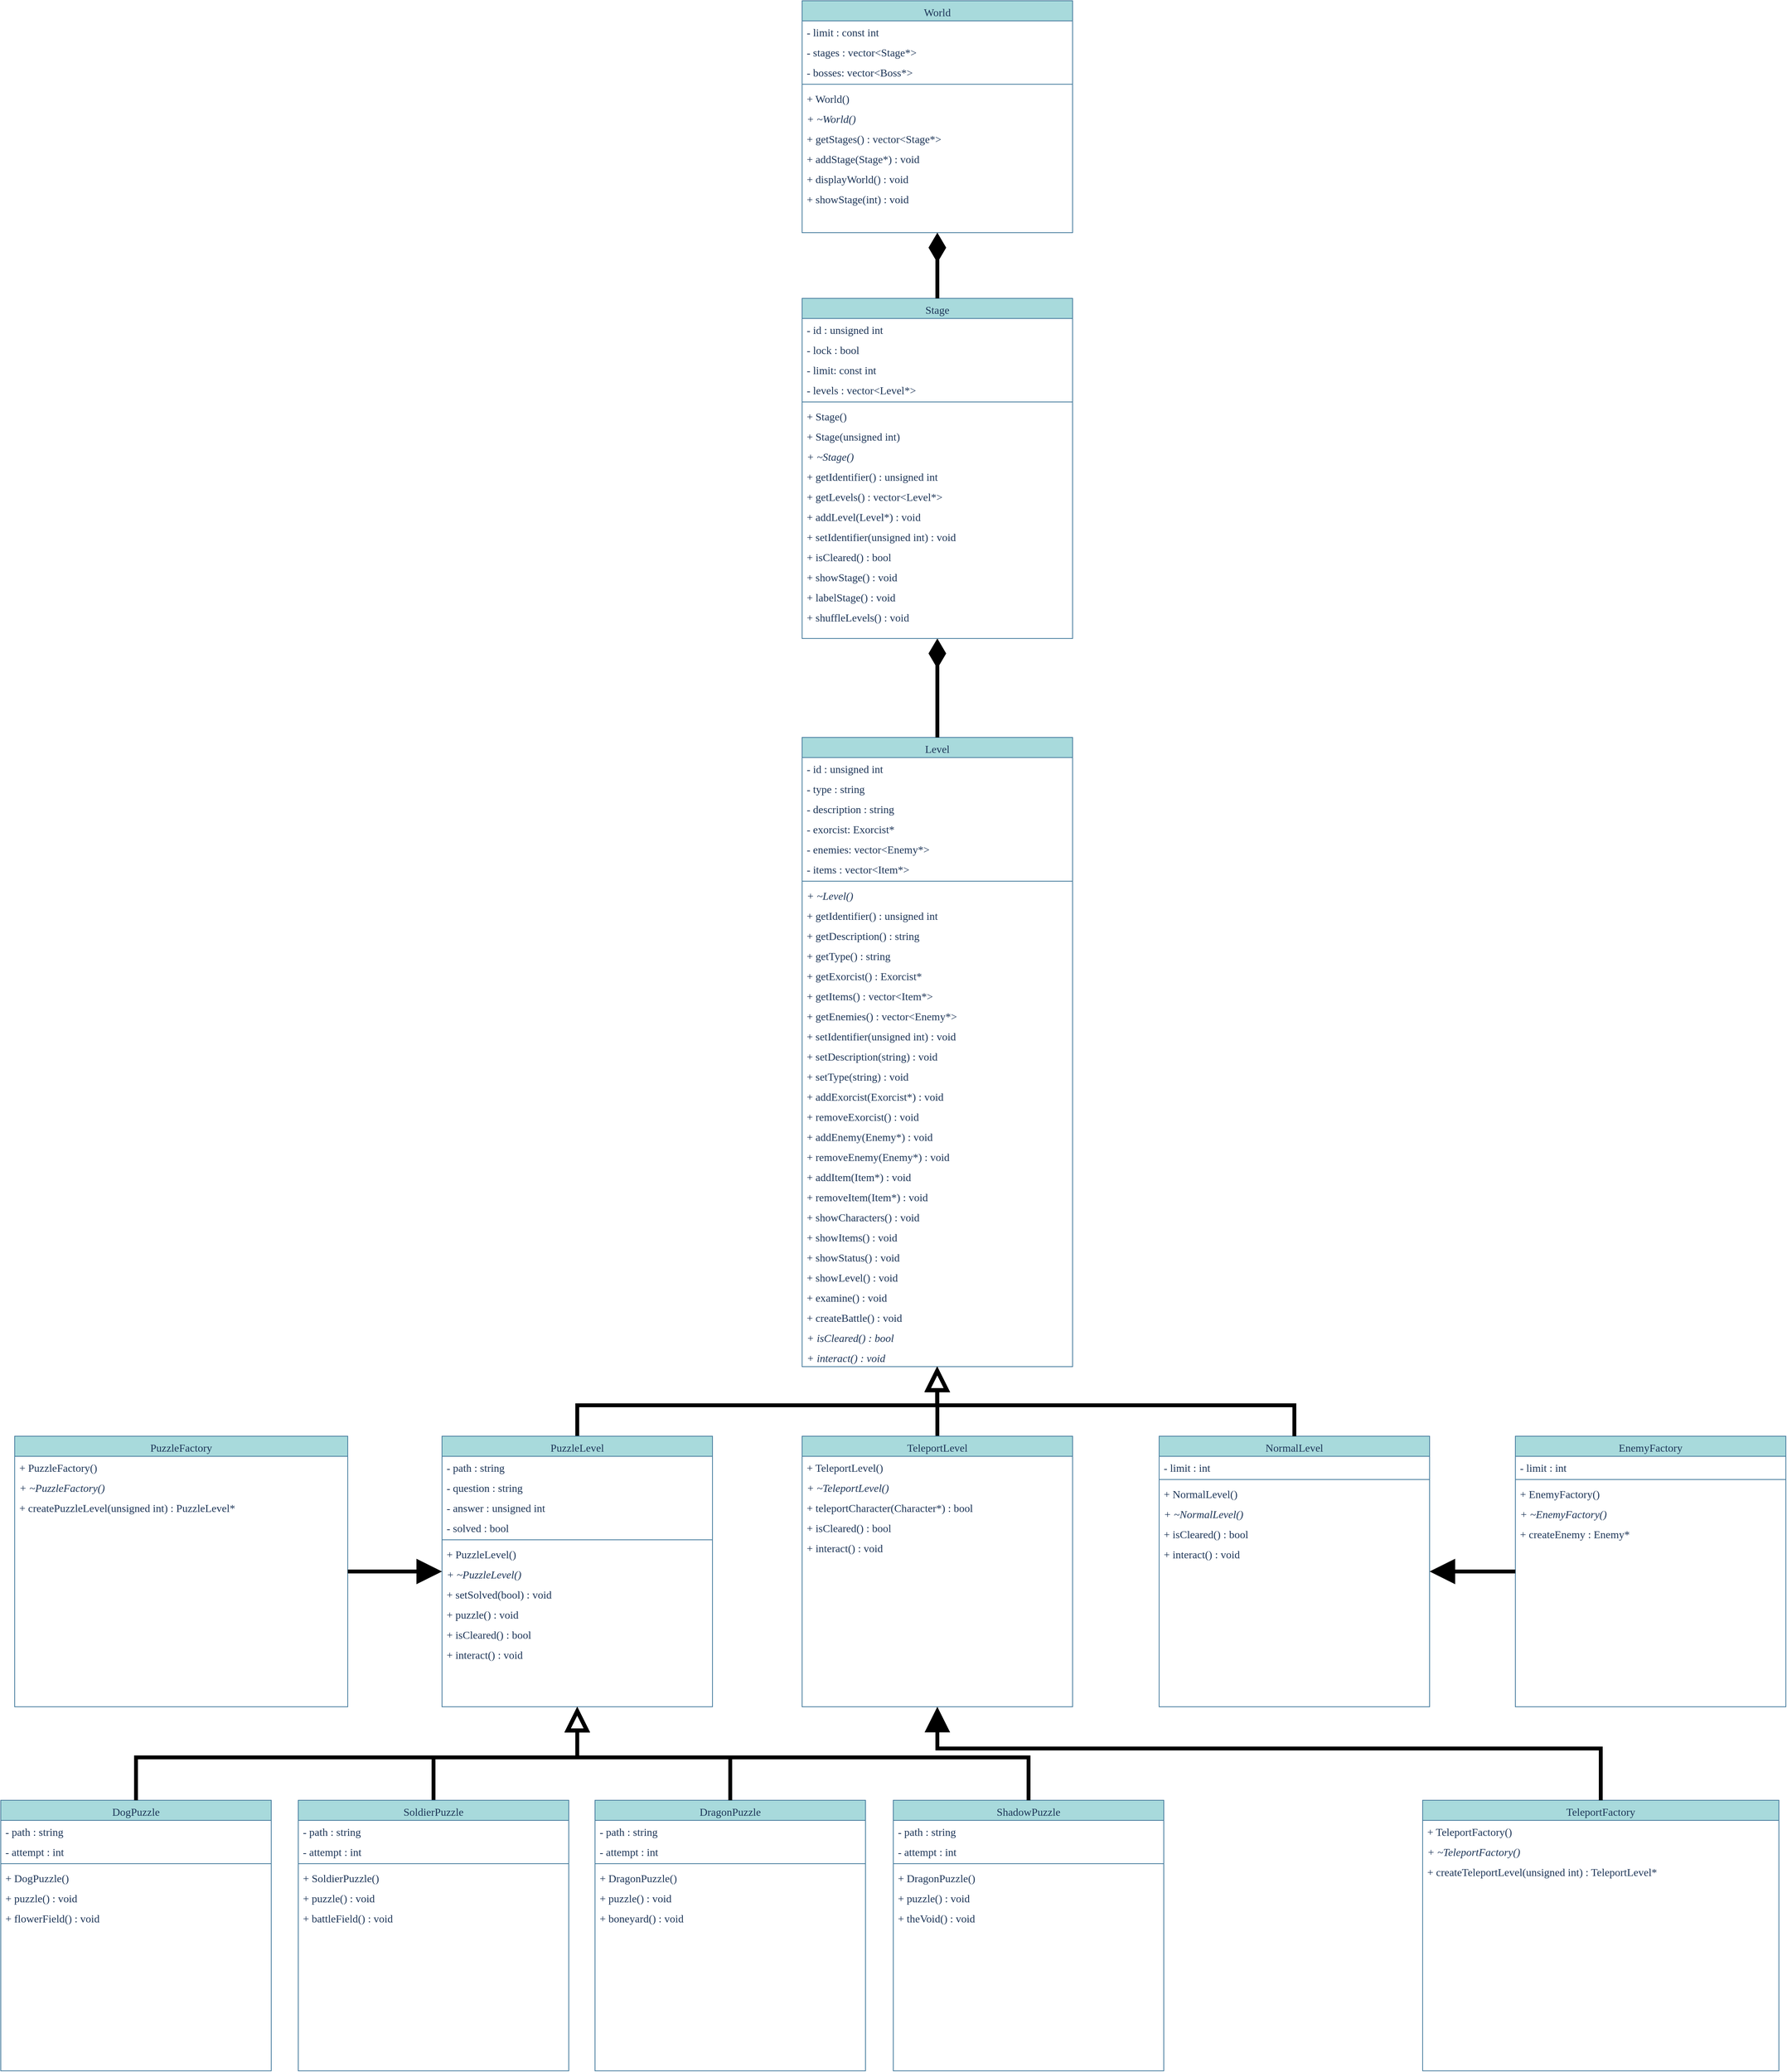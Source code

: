 <mxfile version="15.8.7" type="device"><diagram id="C5RBs43oDa-KdzZeNtuy" name="Page-1"><mxGraphModel dx="518" dy="721" grid="0" gridSize="10" guides="1" tooltips="1" connect="1" arrows="1" fold="1" page="0" pageScale="1" pageWidth="827" pageHeight="1169" background="none" math="0" shadow="0"><root><mxCell id="WIyWlLk6GJQsqaUBKTNV-0"/><mxCell id="WIyWlLk6GJQsqaUBKTNV-1" parent="WIyWlLk6GJQsqaUBKTNV-0"/><mxCell id="M-UQUOvRdBFKykb8uQqK-22" value="Level" style="swimlane;fontStyle=0;align=center;verticalAlign=top;childLayout=stackLayout;horizontal=1;startSize=26;horizontalStack=0;resizeParent=1;resizeLast=0;collapsible=1;marginBottom=0;rounded=0;shadow=0;strokeWidth=1;fontSize=14;fontFamily=Fira Code;fillColor=#A8DADC;strokeColor=#457B9D;fontColor=#1D3557;" parent="WIyWlLk6GJQsqaUBKTNV-1" vertex="1"><mxGeometry x="1611" y="1138" width="350" height="814" as="geometry"><mxRectangle x="230" y="140" width="160" height="26" as="alternateBounds"/></mxGeometry></mxCell><mxCell id="M-UQUOvRdBFKykb8uQqK-23" value="- id : unsigned int" style="text;align=left;verticalAlign=top;spacingLeft=4;spacingRight=4;overflow=hidden;rotatable=0;points=[[0,0.5],[1,0.5]];portConstraint=eastwest;fontSize=14;fontFamily=Fira Code;fontColor=#1D3557;" parent="M-UQUOvRdBFKykb8uQqK-22" vertex="1"><mxGeometry y="26" width="350" height="26" as="geometry"/></mxCell><mxCell id="bcxx_w2p0raV6Tp_Nhxr-4" value="- type : string" style="text;align=left;verticalAlign=top;spacingLeft=4;spacingRight=4;overflow=hidden;rotatable=0;points=[[0,0.5],[1,0.5]];portConstraint=eastwest;fontSize=14;fontFamily=Fira Code;fontColor=#1D3557;" parent="M-UQUOvRdBFKykb8uQqK-22" vertex="1"><mxGeometry y="52" width="350" height="26" as="geometry"/></mxCell><mxCell id="bcxx_w2p0raV6Tp_Nhxr-5" value="- description : string" style="text;align=left;verticalAlign=top;spacingLeft=4;spacingRight=4;overflow=hidden;rotatable=0;points=[[0,0.5],[1,0.5]];portConstraint=eastwest;fontSize=14;fontFamily=Fira Code;fontColor=#1D3557;" parent="M-UQUOvRdBFKykb8uQqK-22" vertex="1"><mxGeometry y="78" width="350" height="26" as="geometry"/></mxCell><mxCell id="aAwjtCNUmWsLpbDZ8tFs-0" value="- exorcist: Exorcist*" style="text;align=left;verticalAlign=top;spacingLeft=4;spacingRight=4;overflow=hidden;rotatable=0;points=[[0,0.5],[1,0.5]];portConstraint=eastwest;fontSize=14;fontFamily=Fira Code;fontColor=#1D3557;" parent="M-UQUOvRdBFKykb8uQqK-22" vertex="1"><mxGeometry y="104" width="350" height="26" as="geometry"/></mxCell><mxCell id="_gP0DuUF6zXKQSVPWYvo-2" value="- enemies: vector&lt;Enemy*&gt;&#10; " style="text;align=left;verticalAlign=top;spacingLeft=4;spacingRight=4;overflow=hidden;rotatable=0;points=[[0,0.5],[1,0.5]];portConstraint=eastwest;fontSize=14;fontFamily=Fira Code;fontColor=#1D3557;" parent="M-UQUOvRdBFKykb8uQqK-22" vertex="1"><mxGeometry y="130" width="350" height="26" as="geometry"/></mxCell><mxCell id="_gP0DuUF6zXKQSVPWYvo-0" value="- items : vector&lt;Item*&gt;" style="text;align=left;verticalAlign=top;spacingLeft=4;spacingRight=4;overflow=hidden;rotatable=0;points=[[0,0.5],[1,0.5]];portConstraint=eastwest;fontSize=14;fontFamily=Fira Code;fontColor=#1D3557;" parent="M-UQUOvRdBFKykb8uQqK-22" vertex="1"><mxGeometry y="156" width="350" height="26" as="geometry"/></mxCell><mxCell id="M-UQUOvRdBFKykb8uQqK-24" value="" style="line;html=1;strokeWidth=1;align=left;verticalAlign=middle;spacingTop=-1;spacingLeft=3;spacingRight=3;rotatable=0;labelPosition=right;points=[];portConstraint=eastwest;fontSize=14;fontFamily=Fira Code;labelBackgroundColor=#F1FAEE;fillColor=#A8DADC;strokeColor=#457B9D;fontColor=#1D3557;" parent="M-UQUOvRdBFKykb8uQqK-22" vertex="1"><mxGeometry y="182" width="350" height="8" as="geometry"/></mxCell><mxCell id="M-UQUOvRdBFKykb8uQqK-28" value="+ ~Level()" style="text;align=left;verticalAlign=top;spacingLeft=4;spacingRight=4;overflow=hidden;rotatable=0;points=[[0,0.5],[1,0.5]];portConstraint=eastwest;fontSize=14;fontFamily=Fira Code;fontColor=#1D3557;fontStyle=2" parent="M-UQUOvRdBFKykb8uQqK-22" vertex="1"><mxGeometry y="190" width="350" height="26" as="geometry"/></mxCell><mxCell id="_gP0DuUF6zXKQSVPWYvo-5" value="+ getIdentifier() : unsigned int" style="text;align=left;verticalAlign=top;spacingLeft=4;spacingRight=4;overflow=hidden;rotatable=0;points=[[0,0.5],[1,0.5]];portConstraint=eastwest;fontSize=14;fontFamily=Fira Code;fontColor=#1D3557;" parent="M-UQUOvRdBFKykb8uQqK-22" vertex="1"><mxGeometry y="216" width="350" height="26" as="geometry"/></mxCell><mxCell id="LTcLfA1UmbqJdYR42OU0-1" value="+ getDescription() : string" style="text;align=left;verticalAlign=top;spacingLeft=4;spacingRight=4;overflow=hidden;rotatable=0;points=[[0,0.5],[1,0.5]];portConstraint=eastwest;fontSize=14;fontFamily=Fira Code;fontColor=#1D3557;" parent="M-UQUOvRdBFKykb8uQqK-22" vertex="1"><mxGeometry y="242" width="350" height="26" as="geometry"/></mxCell><mxCell id="bcxx_w2p0raV6Tp_Nhxr-6" value="+ getType() : string" style="text;align=left;verticalAlign=top;spacingLeft=4;spacingRight=4;overflow=hidden;rotatable=0;points=[[0,0.5],[1,0.5]];portConstraint=eastwest;fontSize=14;fontFamily=Fira Code;fontColor=#1D3557;" parent="M-UQUOvRdBFKykb8uQqK-22" vertex="1"><mxGeometry y="268" width="350" height="26" as="geometry"/></mxCell><mxCell id="C3H7--wiP9u5eujECzt8-11" value="+ getExorcist() : Exorcist*" style="text;align=left;verticalAlign=top;spacingLeft=4;spacingRight=4;overflow=hidden;rotatable=0;points=[[0,0.5],[1,0.5]];portConstraint=eastwest;fontSize=14;fontFamily=Fira Code;fontColor=#1D3557;" parent="M-UQUOvRdBFKykb8uQqK-22" vertex="1"><mxGeometry y="294" width="350" height="26" as="geometry"/></mxCell><mxCell id="C3H7--wiP9u5eujECzt8-10" value="+ getItems() : vector&lt;Item*&gt;" style="text;align=left;verticalAlign=top;spacingLeft=4;spacingRight=4;overflow=hidden;rotatable=0;points=[[0,0.5],[1,0.5]];portConstraint=eastwest;fontSize=14;fontFamily=Fira Code;fontColor=#1D3557;" parent="M-UQUOvRdBFKykb8uQqK-22" vertex="1"><mxGeometry y="320" width="350" height="26" as="geometry"/></mxCell><mxCell id="bcxx_w2p0raV6Tp_Nhxr-7" value="+ getEnemies() : vector&lt;Enemy*&gt;" style="text;align=left;verticalAlign=top;spacingLeft=4;spacingRight=4;overflow=hidden;rotatable=0;points=[[0,0.5],[1,0.5]];portConstraint=eastwest;fontSize=14;fontFamily=Fira Code;fontColor=#1D3557;" parent="M-UQUOvRdBFKykb8uQqK-22" vertex="1"><mxGeometry y="346" width="350" height="26" as="geometry"/></mxCell><mxCell id="aAwjtCNUmWsLpbDZ8tFs-7" value="+ setIdentifier(unsigned int) : void" style="text;align=left;verticalAlign=top;spacingLeft=4;spacingRight=4;overflow=hidden;rotatable=0;points=[[0,0.5],[1,0.5]];portConstraint=eastwest;fontSize=14;fontFamily=Fira Code;fontColor=#1D3557;" parent="M-UQUOvRdBFKykb8uQqK-22" vertex="1"><mxGeometry y="372" width="350" height="26" as="geometry"/></mxCell><mxCell id="LTcLfA1UmbqJdYR42OU0-2" value="+ setDescription(string) : void" style="text;align=left;verticalAlign=top;spacingLeft=4;spacingRight=4;overflow=hidden;rotatable=0;points=[[0,0.5],[1,0.5]];portConstraint=eastwest;fontSize=14;fontFamily=Fira Code;fontColor=#1D3557;" parent="M-UQUOvRdBFKykb8uQqK-22" vertex="1"><mxGeometry y="398" width="350" height="26" as="geometry"/></mxCell><mxCell id="bcxx_w2p0raV6Tp_Nhxr-8" value="+ setType(string) : void" style="text;align=left;verticalAlign=top;spacingLeft=4;spacingRight=4;overflow=hidden;rotatable=0;points=[[0,0.5],[1,0.5]];portConstraint=eastwest;fontSize=14;fontFamily=Fira Code;fontColor=#1D3557;" parent="M-UQUOvRdBFKykb8uQqK-22" vertex="1"><mxGeometry y="424" width="350" height="26" as="geometry"/></mxCell><mxCell id="bcxx_w2p0raV6Tp_Nhxr-9" value="+ addExorcist(Exorcist*) : void" style="text;align=left;verticalAlign=top;spacingLeft=4;spacingRight=4;overflow=hidden;rotatable=0;points=[[0,0.5],[1,0.5]];portConstraint=eastwest;fontSize=14;fontFamily=Fira Code;fontColor=#1D3557;" parent="M-UQUOvRdBFKykb8uQqK-22" vertex="1"><mxGeometry y="450" width="350" height="26" as="geometry"/></mxCell><mxCell id="aAwjtCNUmWsLpbDZ8tFs-3" value="+ removeExorcist() : void" style="text;align=left;verticalAlign=top;spacingLeft=4;spacingRight=4;overflow=hidden;rotatable=0;points=[[0,0.5],[1,0.5]];portConstraint=eastwest;fontSize=14;fontFamily=Fira Code;fontColor=#1D3557;" parent="M-UQUOvRdBFKykb8uQqK-22" vertex="1"><mxGeometry y="476" width="350" height="26" as="geometry"/></mxCell><mxCell id="bcxx_w2p0raV6Tp_Nhxr-10" value="+ addEnemy(Enemy*) : void" style="text;align=left;verticalAlign=top;spacingLeft=4;spacingRight=4;overflow=hidden;rotatable=0;points=[[0,0.5],[1,0.5]];portConstraint=eastwest;fontSize=14;fontFamily=Fira Code;fontColor=#1D3557;" parent="M-UQUOvRdBFKykb8uQqK-22" vertex="1"><mxGeometry y="502" width="350" height="26" as="geometry"/></mxCell><mxCell id="bcxx_w2p0raV6Tp_Nhxr-11" value="+ removeEnemy(Enemy*) : void" style="text;align=left;verticalAlign=top;spacingLeft=4;spacingRight=4;overflow=hidden;rotatable=0;points=[[0,0.5],[1,0.5]];portConstraint=eastwest;fontSize=14;fontFamily=Fira Code;fontColor=#1D3557;" parent="M-UQUOvRdBFKykb8uQqK-22" vertex="1"><mxGeometry y="528" width="350" height="26" as="geometry"/></mxCell><mxCell id="C3H7--wiP9u5eujECzt8-6" value="+ addItem(Item*) : void" style="text;align=left;verticalAlign=top;spacingLeft=4;spacingRight=4;overflow=hidden;rotatable=0;points=[[0,0.5],[1,0.5]];portConstraint=eastwest;fontSize=14;fontFamily=Fira Code;fontColor=#1D3557;" parent="M-UQUOvRdBFKykb8uQqK-22" vertex="1"><mxGeometry y="554" width="350" height="26" as="geometry"/></mxCell><mxCell id="aAwjtCNUmWsLpbDZ8tFs-4" value="+ removeItem(Item*) : void" style="text;align=left;verticalAlign=top;spacingLeft=4;spacingRight=4;overflow=hidden;rotatable=0;points=[[0,0.5],[1,0.5]];portConstraint=eastwest;fontSize=14;fontFamily=Fira Code;fontColor=#1D3557;" parent="M-UQUOvRdBFKykb8uQqK-22" vertex="1"><mxGeometry y="580" width="350" height="26" as="geometry"/></mxCell><mxCell id="LTcLfA1UmbqJdYR42OU0-3" value="+ showCharacters() : void" style="text;align=left;verticalAlign=top;spacingLeft=4;spacingRight=4;overflow=hidden;rotatable=0;points=[[0,0.5],[1,0.5]];portConstraint=eastwest;fontSize=14;fontFamily=Fira Code;fontColor=#1D3557;" parent="M-UQUOvRdBFKykb8uQqK-22" vertex="1"><mxGeometry y="606" width="350" height="26" as="geometry"/></mxCell><mxCell id="Z_RqEnjj5BeVg08FbGOw-0" value="+ showItems() : void" style="text;align=left;verticalAlign=top;spacingLeft=4;spacingRight=4;overflow=hidden;rotatable=0;points=[[0,0.5],[1,0.5]];portConstraint=eastwest;fontSize=14;fontFamily=Fira Code;fontColor=#1D3557;fontStyle=0" parent="M-UQUOvRdBFKykb8uQqK-22" vertex="1"><mxGeometry y="632" width="350" height="26" as="geometry"/></mxCell><mxCell id="bcxx_w2p0raV6Tp_Nhxr-12" value="+ showStatus() : void" style="text;align=left;verticalAlign=top;spacingLeft=4;spacingRight=4;overflow=hidden;rotatable=0;points=[[0,0.5],[1,0.5]];portConstraint=eastwest;fontSize=14;fontFamily=Fira Code;fontColor=#1D3557;fontStyle=0" parent="M-UQUOvRdBFKykb8uQqK-22" vertex="1"><mxGeometry y="658" width="350" height="26" as="geometry"/></mxCell><mxCell id="Z_RqEnjj5BeVg08FbGOw-1" value="+ showLevel() : void" style="text;align=left;verticalAlign=top;spacingLeft=4;spacingRight=4;overflow=hidden;rotatable=0;points=[[0,0.5],[1,0.5]];portConstraint=eastwest;fontSize=14;fontFamily=Fira Code;fontColor=#1D3557;fontStyle=0" parent="M-UQUOvRdBFKykb8uQqK-22" vertex="1"><mxGeometry y="684" width="350" height="26" as="geometry"/></mxCell><mxCell id="LTcLfA1UmbqJdYR42OU0-4" value="+ examine() : void" style="text;align=left;verticalAlign=top;spacingLeft=4;spacingRight=4;overflow=hidden;rotatable=0;points=[[0,0.5],[1,0.5]];portConstraint=eastwest;fontSize=14;fontFamily=Fira Code;fontColor=#1D3557;fontStyle=0" parent="M-UQUOvRdBFKykb8uQqK-22" vertex="1"><mxGeometry y="710" width="350" height="26" as="geometry"/></mxCell><mxCell id="aAwjtCNUmWsLpbDZ8tFs-5" value="+ createBattle() : void" style="text;align=left;verticalAlign=top;spacingLeft=4;spacingRight=4;overflow=hidden;rotatable=0;points=[[0,0.5],[1,0.5]];portConstraint=eastwest;fontSize=14;fontFamily=Fira Code;fontColor=#1D3557;fontStyle=0" parent="M-UQUOvRdBFKykb8uQqK-22" vertex="1"><mxGeometry y="736" width="350" height="26" as="geometry"/></mxCell><mxCell id="aAwjtCNUmWsLpbDZ8tFs-6" value="+ isCleared() : bool" style="text;align=left;verticalAlign=top;spacingLeft=4;spacingRight=4;overflow=hidden;rotatable=0;points=[[0,0.5],[1,0.5]];portConstraint=eastwest;fontSize=14;fontFamily=Fira Code;fontColor=#1D3557;fontStyle=2" parent="M-UQUOvRdBFKykb8uQqK-22" vertex="1"><mxGeometry y="762" width="350" height="26" as="geometry"/></mxCell><mxCell id="bcxx_w2p0raV6Tp_Nhxr-13" value="+ interact() : void" style="text;align=left;verticalAlign=top;spacingLeft=4;spacingRight=4;overflow=hidden;rotatable=0;points=[[0,0.5],[1,0.5]];portConstraint=eastwest;fontSize=14;fontFamily=Fira Code;fontColor=#1D3557;fontStyle=2" parent="M-UQUOvRdBFKykb8uQqK-22" vertex="1"><mxGeometry y="788" width="350" height="26" as="geometry"/></mxCell><mxCell id="M-UQUOvRdBFKykb8uQqK-71" value="World" style="swimlane;fontStyle=0;align=center;verticalAlign=top;childLayout=stackLayout;horizontal=1;startSize=26;horizontalStack=0;resizeParent=1;resizeLast=0;collapsible=1;marginBottom=0;rounded=0;shadow=0;strokeWidth=1;fontSize=14;fontFamily=Fira Code;fillColor=#A8DADC;strokeColor=#457B9D;fontColor=#1D3557;" parent="WIyWlLk6GJQsqaUBKTNV-1" vertex="1"><mxGeometry x="1611" y="185" width="350" height="300" as="geometry"><mxRectangle x="230" y="140" width="160" height="26" as="alternateBounds"/></mxGeometry></mxCell><mxCell id="M-UQUOvRdBFKykb8uQqK-73" value="- limit : const int" style="text;align=left;verticalAlign=top;spacingLeft=4;spacingRight=4;overflow=hidden;rotatable=0;points=[[0,0.5],[1,0.5]];portConstraint=eastwest;fontSize=14;fontFamily=Fira Code;fontColor=#1D3557;" parent="M-UQUOvRdBFKykb8uQqK-71" vertex="1"><mxGeometry y="26" width="350" height="26" as="geometry"/></mxCell><mxCell id="aAwjtCNUmWsLpbDZ8tFs-12" value="- stages : vector&lt;Stage*&gt;" style="text;align=left;verticalAlign=top;spacingLeft=4;spacingRight=4;overflow=hidden;rotatable=0;points=[[0,0.5],[1,0.5]];portConstraint=eastwest;fontSize=14;fontFamily=Fira Code;fontColor=#1D3557;" parent="M-UQUOvRdBFKykb8uQqK-71" vertex="1"><mxGeometry y="52" width="350" height="26" as="geometry"/></mxCell><mxCell id="bcxx_w2p0raV6Tp_Nhxr-0" value="- bosses: vector&lt;Boss*&gt;" style="text;align=left;verticalAlign=top;spacingLeft=4;spacingRight=4;overflow=hidden;rotatable=0;points=[[0,0.5],[1,0.5]];portConstraint=eastwest;fontSize=14;fontFamily=Fira Code;fontColor=#1D3557;" parent="M-UQUOvRdBFKykb8uQqK-71" vertex="1"><mxGeometry y="78" width="350" height="26" as="geometry"/></mxCell><mxCell id="M-UQUOvRdBFKykb8uQqK-74" value="" style="line;html=1;strokeWidth=1;align=left;verticalAlign=middle;spacingTop=-1;spacingLeft=3;spacingRight=3;rotatable=0;labelPosition=right;points=[];portConstraint=eastwest;fontSize=14;fontFamily=Fira Code;labelBackgroundColor=#F1FAEE;fillColor=#A8DADC;strokeColor=#457B9D;fontColor=#1D3557;" parent="M-UQUOvRdBFKykb8uQqK-71" vertex="1"><mxGeometry y="104" width="350" height="8" as="geometry"/></mxCell><mxCell id="M-UQUOvRdBFKykb8uQqK-75" value="+ World()" style="text;align=left;verticalAlign=top;spacingLeft=4;spacingRight=4;overflow=hidden;rotatable=0;points=[[0,0.5],[1,0.5]];portConstraint=eastwest;fontSize=14;fontFamily=Fira Code;fontColor=#1D3557;" parent="M-UQUOvRdBFKykb8uQqK-71" vertex="1"><mxGeometry y="112" width="350" height="26" as="geometry"/></mxCell><mxCell id="M-UQUOvRdBFKykb8uQqK-76" value="+ ~World()" style="text;align=left;verticalAlign=top;spacingLeft=4;spacingRight=4;overflow=hidden;rotatable=0;points=[[0,0.5],[1,0.5]];portConstraint=eastwest;fontSize=14;fontFamily=Fira Code;fontColor=#1D3557;fontStyle=2" parent="M-UQUOvRdBFKykb8uQqK-71" vertex="1"><mxGeometry y="138" width="350" height="26" as="geometry"/></mxCell><mxCell id="C3H7--wiP9u5eujECzt8-12" value="+ getStages() : vector&lt;Stage*&gt;" style="text;align=left;verticalAlign=top;spacingLeft=4;spacingRight=4;overflow=hidden;rotatable=0;points=[[0,0.5],[1,0.5]];portConstraint=eastwest;fontSize=14;fontFamily=Fira Code;fontColor=#1D3557;" parent="M-UQUOvRdBFKykb8uQqK-71" vertex="1"><mxGeometry y="164" width="350" height="26" as="geometry"/></mxCell><mxCell id="_gP0DuUF6zXKQSVPWYvo-3" value="+ addStage(Stage*) : void" style="text;align=left;verticalAlign=top;spacingLeft=4;spacingRight=4;overflow=hidden;rotatable=0;points=[[0,0.5],[1,0.5]];portConstraint=eastwest;fontSize=14;fontFamily=Fira Code;fontColor=#1D3557;" parent="M-UQUOvRdBFKykb8uQqK-71" vertex="1"><mxGeometry y="190" width="350" height="26" as="geometry"/></mxCell><mxCell id="_gP0DuUF6zXKQSVPWYvo-4" value="+ displayWorld() : void" style="text;align=left;verticalAlign=top;spacingLeft=4;spacingRight=4;overflow=hidden;rotatable=0;points=[[0,0.5],[1,0.5]];portConstraint=eastwest;fontSize=14;fontFamily=Fira Code;fontColor=#1D3557;" parent="M-UQUOvRdBFKykb8uQqK-71" vertex="1"><mxGeometry y="216" width="350" height="26" as="geometry"/></mxCell><mxCell id="aAwjtCNUmWsLpbDZ8tFs-13" value="+ showStage(int) : void" style="text;align=left;verticalAlign=top;spacingLeft=4;spacingRight=4;overflow=hidden;rotatable=0;points=[[0,0.5],[1,0.5]];portConstraint=eastwest;fontSize=14;fontFamily=Fira Code;fontColor=#1D3557;" parent="M-UQUOvRdBFKykb8uQqK-71" vertex="1"><mxGeometry y="242" width="350" height="26" as="geometry"/></mxCell><mxCell id="rFdH8AWoX1kavOzhaA_x-7" value="" style="endArrow=diamondThin;endFill=1;endSize=24;html=1;rounded=0;strokeWidth=5;edgeStyle=orthogonalEdgeStyle;curved=1;fontSize=11;exitX=0.5;exitY=0;exitDx=0;exitDy=0;entryX=0.5;entryY=1;entryDx=0;entryDy=0;" parent="WIyWlLk6GJQsqaUBKTNV-1" source="M-UQUOvRdBFKykb8uQqK-22" target="R68lT8JfiGzn-lFTvUNL-30" edge="1"><mxGeometry width="160" relative="1" as="geometry"><mxPoint x="1761" y="1003" as="sourcePoint"/><mxPoint x="1771" y="910" as="targetPoint"/></mxGeometry></mxCell><mxCell id="C3H7--wiP9u5eujECzt8-0" style="edgeStyle=orthogonalEdgeStyle;rounded=0;orthogonalLoop=1;jettySize=auto;html=1;exitX=0.5;exitY=0;exitDx=0;exitDy=0;strokeWidth=5;jumpSize=6;endArrow=block;endFill=0;endSize=20;entryX=0.5;entryY=1;entryDx=0;entryDy=0;" parent="WIyWlLk6GJQsqaUBKTNV-1" source="R68lT8JfiGzn-lFTvUNL-7" target="M-UQUOvRdBFKykb8uQqK-22" edge="1"><mxGeometry relative="1" as="geometry"><mxPoint x="1786" y="1802" as="targetPoint"/></mxGeometry></mxCell><mxCell id="R68lT8JfiGzn-lFTvUNL-7" value="PuzzleLevel" style="swimlane;fontStyle=0;align=center;verticalAlign=top;childLayout=stackLayout;horizontal=1;startSize=26;horizontalStack=0;resizeParent=1;resizeLast=0;collapsible=1;marginBottom=0;rounded=0;shadow=0;strokeWidth=1;fontSize=14;fontFamily=Fira Code;fillColor=#A8DADC;strokeColor=#457B9D;fontColor=#1D3557;" parent="WIyWlLk6GJQsqaUBKTNV-1" vertex="1"><mxGeometry x="1145" y="2042" width="350" height="350" as="geometry"><mxRectangle x="230" y="140" width="160" height="26" as="alternateBounds"/></mxGeometry></mxCell><mxCell id="G4frf3bRGd8zFBHtcfR6-7" value="- path : string" style="text;align=left;verticalAlign=top;spacingLeft=4;spacingRight=4;overflow=hidden;rotatable=0;points=[[0,0.5],[1,0.5]];portConstraint=eastwest;fontSize=14;fontFamily=Fira Code;fontColor=#1D3557;" vertex="1" parent="R68lT8JfiGzn-lFTvUNL-7"><mxGeometry y="26" width="350" height="26" as="geometry"/></mxCell><mxCell id="R68lT8JfiGzn-lFTvUNL-28" value="- question : string" style="text;align=left;verticalAlign=top;spacingLeft=4;spacingRight=4;overflow=hidden;rotatable=0;points=[[0,0.5],[1,0.5]];portConstraint=eastwest;fontSize=14;fontFamily=Fira Code;fontColor=#1D3557;" parent="R68lT8JfiGzn-lFTvUNL-7" vertex="1"><mxGeometry y="52" width="350" height="26" as="geometry"/></mxCell><mxCell id="R68lT8JfiGzn-lFTvUNL-29" value="- answer : unsigned int" style="text;align=left;verticalAlign=top;spacingLeft=4;spacingRight=4;overflow=hidden;rotatable=0;points=[[0,0.5],[1,0.5]];portConstraint=eastwest;fontSize=14;fontFamily=Fira Code;fontColor=#1D3557;" parent="R68lT8JfiGzn-lFTvUNL-7" vertex="1"><mxGeometry y="78" width="350" height="26" as="geometry"/></mxCell><mxCell id="YdpNHKmapCeCjF1uTqSW-0" value="- solved : bool" style="text;align=left;verticalAlign=top;spacingLeft=4;spacingRight=4;overflow=hidden;rotatable=0;points=[[0,0.5],[1,0.5]];portConstraint=eastwest;fontSize=14;fontFamily=Fira Code;fontColor=#1D3557;" parent="R68lT8JfiGzn-lFTvUNL-7" vertex="1"><mxGeometry y="104" width="350" height="26" as="geometry"/></mxCell><mxCell id="R68lT8JfiGzn-lFTvUNL-12" value="" style="line;html=1;strokeWidth=1;align=left;verticalAlign=middle;spacingTop=-1;spacingLeft=3;spacingRight=3;rotatable=0;labelPosition=right;points=[];portConstraint=eastwest;fontSize=14;fontFamily=Fira Code;labelBackgroundColor=#F1FAEE;fillColor=#A8DADC;strokeColor=#457B9D;fontColor=#1D3557;" parent="R68lT8JfiGzn-lFTvUNL-7" vertex="1"><mxGeometry y="130" width="350" height="8" as="geometry"/></mxCell><mxCell id="R68lT8JfiGzn-lFTvUNL-13" value="+ PuzzleLevel()" style="text;align=left;verticalAlign=top;spacingLeft=4;spacingRight=4;overflow=hidden;rotatable=0;points=[[0,0.5],[1,0.5]];portConstraint=eastwest;fontSize=14;fontFamily=Fira Code;fontColor=#1D3557;" parent="R68lT8JfiGzn-lFTvUNL-7" vertex="1"><mxGeometry y="138" width="350" height="26" as="geometry"/></mxCell><mxCell id="R68lT8JfiGzn-lFTvUNL-14" value="+ ~PuzzleLevel()" style="text;align=left;verticalAlign=top;spacingLeft=4;spacingRight=4;overflow=hidden;rotatable=0;points=[[0,0.5],[1,0.5]];portConstraint=eastwest;fontSize=14;fontFamily=Fira Code;fontColor=#1D3557;fontStyle=2" parent="R68lT8JfiGzn-lFTvUNL-7" vertex="1"><mxGeometry y="164" width="350" height="26" as="geometry"/></mxCell><mxCell id="zjNbYcVptWAV0otSJ3I2-4" value="+ setSolved(bool) : void" style="text;align=left;verticalAlign=top;spacingLeft=4;spacingRight=4;overflow=hidden;rotatable=0;points=[[0,0.5],[1,0.5]];portConstraint=eastwest;fontSize=14;fontFamily=Fira Code;fontColor=#1D3557;" parent="R68lT8JfiGzn-lFTvUNL-7" vertex="1"><mxGeometry y="190" width="350" height="26" as="geometry"/></mxCell><mxCell id="aAwjtCNUmWsLpbDZ8tFs-16" value="+ puzzle() : void" style="text;align=left;verticalAlign=top;spacingLeft=4;spacingRight=4;overflow=hidden;rotatable=0;points=[[0,0.5],[1,0.5]];portConstraint=eastwest;fontSize=14;fontFamily=Fira Code;fontColor=#1D3557;" parent="R68lT8JfiGzn-lFTvUNL-7" vertex="1"><mxGeometry y="216" width="350" height="26" as="geometry"/></mxCell><mxCell id="7Be53MO_JjtMydSWp2ah-24" value="+ isCleared() : bool" style="text;align=left;verticalAlign=top;spacingLeft=4;spacingRight=4;overflow=hidden;rotatable=0;points=[[0,0.5],[1,0.5]];portConstraint=eastwest;fontSize=14;fontFamily=Fira Code;fontColor=#1D3557;" parent="R68lT8JfiGzn-lFTvUNL-7" vertex="1"><mxGeometry y="242" width="350" height="26" as="geometry"/></mxCell><mxCell id="LTcLfA1UmbqJdYR42OU0-6" value="+ interact() : void" style="text;align=left;verticalAlign=top;spacingLeft=4;spacingRight=4;overflow=hidden;rotatable=0;points=[[0,0.5],[1,0.5]];portConstraint=eastwest;fontSize=14;fontFamily=Fira Code;fontColor=#1D3557;" parent="R68lT8JfiGzn-lFTvUNL-7" vertex="1"><mxGeometry y="268" width="350" height="26" as="geometry"/></mxCell><mxCell id="C3H7--wiP9u5eujECzt8-1" style="edgeStyle=orthogonalEdgeStyle;rounded=0;orthogonalLoop=1;jettySize=auto;html=1;strokeWidth=5;endArrow=block;endFill=0;jumpSize=6;endSize=20;exitX=0.5;exitY=0;exitDx=0;exitDy=0;entryX=0.5;entryY=1;entryDx=0;entryDy=0;" parent="WIyWlLk6GJQsqaUBKTNV-1" source="R68lT8JfiGzn-lFTvUNL-18" target="M-UQUOvRdBFKykb8uQqK-22" edge="1"><mxGeometry relative="1" as="geometry"><mxPoint x="1838" y="1892" as="targetPoint"/></mxGeometry></mxCell><mxCell id="R68lT8JfiGzn-lFTvUNL-18" value="TeleportLevel" style="swimlane;fontStyle=0;align=center;verticalAlign=top;childLayout=stackLayout;horizontal=1;startSize=26;horizontalStack=0;resizeParent=1;resizeLast=0;collapsible=1;marginBottom=0;rounded=0;shadow=0;strokeWidth=1;fontSize=14;fontFamily=Fira Code;fillColor=#A8DADC;strokeColor=#457B9D;fontColor=#1D3557;" parent="WIyWlLk6GJQsqaUBKTNV-1" vertex="1"><mxGeometry x="1611" y="2042" width="350" height="350" as="geometry"><mxRectangle x="230" y="140" width="160" height="26" as="alternateBounds"/></mxGeometry></mxCell><mxCell id="R68lT8JfiGzn-lFTvUNL-21" value="+ TeleportLevel()" style="text;align=left;verticalAlign=top;spacingLeft=4;spacingRight=4;overflow=hidden;rotatable=0;points=[[0,0.5],[1,0.5]];portConstraint=eastwest;fontSize=14;fontFamily=Fira Code;fontColor=#1D3557;" parent="R68lT8JfiGzn-lFTvUNL-18" vertex="1"><mxGeometry y="26" width="350" height="26" as="geometry"/></mxCell><mxCell id="R68lT8JfiGzn-lFTvUNL-22" value="+ ~TeleportLevel()" style="text;align=left;verticalAlign=top;spacingLeft=4;spacingRight=4;overflow=hidden;rotatable=0;points=[[0,0.5],[1,0.5]];portConstraint=eastwest;fontSize=14;fontFamily=Fira Code;fontColor=#1D3557;fontStyle=2" parent="R68lT8JfiGzn-lFTvUNL-18" vertex="1"><mxGeometry y="52" width="350" height="26" as="geometry"/></mxCell><mxCell id="R68lT8JfiGzn-lFTvUNL-26" value="+ teleportCharacter(Character*) : bool" style="text;align=left;verticalAlign=top;spacingLeft=4;spacingRight=4;overflow=hidden;rotatable=0;points=[[0,0.5],[1,0.5]];portConstraint=eastwest;fontSize=14;fontFamily=Fira Code;fontColor=#1D3557;" parent="R68lT8JfiGzn-lFTvUNL-18" vertex="1"><mxGeometry y="78" width="350" height="26" as="geometry"/></mxCell><mxCell id="7Be53MO_JjtMydSWp2ah-22" value="+ isCleared() : bool" style="text;align=left;verticalAlign=top;spacingLeft=4;spacingRight=4;overflow=hidden;rotatable=0;points=[[0,0.5],[1,0.5]];portConstraint=eastwest;fontSize=14;fontFamily=Fira Code;fontColor=#1D3557;" parent="R68lT8JfiGzn-lFTvUNL-18" vertex="1"><mxGeometry y="104" width="350" height="26" as="geometry"/></mxCell><mxCell id="7Be53MO_JjtMydSWp2ah-23" value="+ interact() : void" style="text;align=left;verticalAlign=top;spacingLeft=4;spacingRight=4;overflow=hidden;rotatable=0;points=[[0,0.5],[1,0.5]];portConstraint=eastwest;fontSize=14;fontFamily=Fira Code;fontColor=#1D3557;" parent="R68lT8JfiGzn-lFTvUNL-18" vertex="1"><mxGeometry y="130" width="350" height="26" as="geometry"/></mxCell><mxCell id="R68lT8JfiGzn-lFTvUNL-30" value="Stage" style="swimlane;fontStyle=0;align=center;verticalAlign=top;childLayout=stackLayout;horizontal=1;startSize=26;horizontalStack=0;resizeParent=1;resizeLast=0;collapsible=1;marginBottom=0;rounded=0;shadow=0;strokeWidth=1;fontSize=14;fontFamily=Fira Code;fillColor=#A8DADC;strokeColor=#457B9D;fontColor=#1D3557;" parent="WIyWlLk6GJQsqaUBKTNV-1" vertex="1"><mxGeometry x="1611" y="570" width="350" height="440" as="geometry"><mxRectangle x="230" y="140" width="160" height="26" as="alternateBounds"/></mxGeometry></mxCell><mxCell id="R68lT8JfiGzn-lFTvUNL-31" value="- id : unsigned int" style="text;align=left;verticalAlign=top;spacingLeft=4;spacingRight=4;overflow=hidden;rotatable=0;points=[[0,0.5],[1,0.5]];portConstraint=eastwest;fontSize=14;fontFamily=Fira Code;fontColor=#1D3557;" parent="R68lT8JfiGzn-lFTvUNL-30" vertex="1"><mxGeometry y="26" width="350" height="26" as="geometry"/></mxCell><mxCell id="R68lT8JfiGzn-lFTvUNL-38" value="- lock : bool" style="text;align=left;verticalAlign=top;spacingLeft=4;spacingRight=4;overflow=hidden;rotatable=0;points=[[0,0.5],[1,0.5]];portConstraint=eastwest;fontSize=14;fontFamily=Fira Code;fontColor=#1D3557;" parent="R68lT8JfiGzn-lFTvUNL-30" vertex="1"><mxGeometry y="52" width="350" height="26" as="geometry"/></mxCell><mxCell id="aAwjtCNUmWsLpbDZ8tFs-8" value="- limit: const int" style="text;align=left;verticalAlign=top;spacingLeft=4;spacingRight=4;overflow=hidden;rotatable=0;points=[[0,0.5],[1,0.5]];portConstraint=eastwest;fontSize=14;fontFamily=Fira Code;fontColor=#1D3557;" parent="R68lT8JfiGzn-lFTvUNL-30" vertex="1"><mxGeometry y="78" width="350" height="26" as="geometry"/></mxCell><mxCell id="R68lT8JfiGzn-lFTvUNL-33" value="- levels : vector&lt;Level*&gt;&#10; " style="text;align=left;verticalAlign=top;spacingLeft=4;spacingRight=4;overflow=hidden;rotatable=0;points=[[0,0.5],[1,0.5]];portConstraint=eastwest;fontSize=14;fontFamily=Fira Code;fontColor=#1D3557;" parent="R68lT8JfiGzn-lFTvUNL-30" vertex="1"><mxGeometry y="104" width="350" height="26" as="geometry"/></mxCell><mxCell id="R68lT8JfiGzn-lFTvUNL-34" value="" style="line;html=1;strokeWidth=1;align=left;verticalAlign=middle;spacingTop=-1;spacingLeft=3;spacingRight=3;rotatable=0;labelPosition=right;points=[];portConstraint=eastwest;fontSize=14;fontFamily=Fira Code;labelBackgroundColor=#F1FAEE;fillColor=#A8DADC;strokeColor=#457B9D;fontColor=#1D3557;" parent="R68lT8JfiGzn-lFTvUNL-30" vertex="1"><mxGeometry y="130" width="350" height="8" as="geometry"/></mxCell><mxCell id="R68lT8JfiGzn-lFTvUNL-35" value="+ Stage()" style="text;align=left;verticalAlign=top;spacingLeft=4;spacingRight=4;overflow=hidden;rotatable=0;points=[[0,0.5],[1,0.5]];portConstraint=eastwest;fontSize=14;fontFamily=Fira Code;fontColor=#1D3557;" parent="R68lT8JfiGzn-lFTvUNL-30" vertex="1"><mxGeometry y="138" width="350" height="26" as="geometry"/></mxCell><mxCell id="bcxx_w2p0raV6Tp_Nhxr-1" value="+ Stage(unsigned int)" style="text;align=left;verticalAlign=top;spacingLeft=4;spacingRight=4;overflow=hidden;rotatable=0;points=[[0,0.5],[1,0.5]];portConstraint=eastwest;fontSize=14;fontFamily=Fira Code;fontColor=#1D3557;" parent="R68lT8JfiGzn-lFTvUNL-30" vertex="1"><mxGeometry y="164" width="350" height="26" as="geometry"/></mxCell><mxCell id="R68lT8JfiGzn-lFTvUNL-36" value="+ ~Stage()" style="text;align=left;verticalAlign=top;spacingLeft=4;spacingRight=4;overflow=hidden;rotatable=0;points=[[0,0.5],[1,0.5]];portConstraint=eastwest;fontSize=14;fontFamily=Fira Code;fontColor=#1D3557;fontStyle=2" parent="R68lT8JfiGzn-lFTvUNL-30" vertex="1"><mxGeometry y="190" width="350" height="26" as="geometry"/></mxCell><mxCell id="aAwjtCNUmWsLpbDZ8tFs-10" value="+ getIdentifier() : unsigned int" style="text;align=left;verticalAlign=top;spacingLeft=4;spacingRight=4;overflow=hidden;rotatable=0;points=[[0,0.5],[1,0.5]];portConstraint=eastwest;fontSize=14;fontFamily=Fira Code;fontColor=#1D3557;" parent="R68lT8JfiGzn-lFTvUNL-30" vertex="1"><mxGeometry y="216" width="350" height="26" as="geometry"/></mxCell><mxCell id="C3H7--wiP9u5eujECzt8-7" value="+ getLevels() : vector&lt;Level*&gt;" style="text;align=left;verticalAlign=top;spacingLeft=4;spacingRight=4;overflow=hidden;rotatable=0;points=[[0,0.5],[1,0.5]];portConstraint=eastwest;fontSize=14;fontFamily=Fira Code;fontColor=#1D3557;" parent="R68lT8JfiGzn-lFTvUNL-30" vertex="1"><mxGeometry y="242" width="350" height="26" as="geometry"/></mxCell><mxCell id="C3H7--wiP9u5eujECzt8-4" value="+ addLevel(Level*) : void" style="text;align=left;verticalAlign=top;spacingLeft=4;spacingRight=4;overflow=hidden;rotatable=0;points=[[0,0.5],[1,0.5]];portConstraint=eastwest;fontSize=14;fontFamily=Fira Code;fontColor=#1D3557;" parent="R68lT8JfiGzn-lFTvUNL-30" vertex="1"><mxGeometry y="268" width="350" height="26" as="geometry"/></mxCell><mxCell id="aAwjtCNUmWsLpbDZ8tFs-9" value="+ setIdentifier(unsigned int) : void" style="text;align=left;verticalAlign=top;spacingLeft=4;spacingRight=4;overflow=hidden;rotatable=0;points=[[0,0.5],[1,0.5]];portConstraint=eastwest;fontSize=14;fontFamily=Fira Code;fontColor=#1D3557;" parent="R68lT8JfiGzn-lFTvUNL-30" vertex="1"><mxGeometry y="294" width="350" height="26" as="geometry"/></mxCell><mxCell id="bcxx_w2p0raV6Tp_Nhxr-2" value="+ isCleared() : bool" style="text;align=left;verticalAlign=top;spacingLeft=4;spacingRight=4;overflow=hidden;rotatable=0;points=[[0,0.5],[1,0.5]];portConstraint=eastwest;fontSize=14;fontFamily=Fira Code;fontColor=#1D3557;" parent="R68lT8JfiGzn-lFTvUNL-30" vertex="1"><mxGeometry y="320" width="350" height="26" as="geometry"/></mxCell><mxCell id="aAwjtCNUmWsLpbDZ8tFs-11" value="+ showStage() : void" style="text;align=left;verticalAlign=top;spacingLeft=4;spacingRight=4;overflow=hidden;rotatable=0;points=[[0,0.5],[1,0.5]];portConstraint=eastwest;fontSize=14;fontFamily=Fira Code;fontColor=#1D3557;" parent="R68lT8JfiGzn-lFTvUNL-30" vertex="1"><mxGeometry y="346" width="350" height="26" as="geometry"/></mxCell><mxCell id="bcxx_w2p0raV6Tp_Nhxr-3" value="+ labelStage() : void" style="text;align=left;verticalAlign=top;spacingLeft=4;spacingRight=4;overflow=hidden;rotatable=0;points=[[0,0.5],[1,0.5]];portConstraint=eastwest;fontSize=14;fontFamily=Fira Code;fontColor=#1D3557;" parent="R68lT8JfiGzn-lFTvUNL-30" vertex="1"><mxGeometry y="372" width="350" height="26" as="geometry"/></mxCell><mxCell id="LTcLfA1UmbqJdYR42OU0-0" value="+ shuffleLevels() : void" style="text;align=left;verticalAlign=top;spacingLeft=4;spacingRight=4;overflow=hidden;rotatable=0;points=[[0,0.5],[1,0.5]];portConstraint=eastwest;fontSize=14;fontFamily=Fira Code;fontColor=#1D3557;" parent="R68lT8JfiGzn-lFTvUNL-30" vertex="1"><mxGeometry y="398" width="350" height="26" as="geometry"/></mxCell><mxCell id="C3H7--wiP9u5eujECzt8-3" value="" style="endArrow=diamondThin;endFill=1;endSize=24;html=1;rounded=0;strokeWidth=5;edgeStyle=orthogonalEdgeStyle;fontSize=11;exitX=0.5;exitY=0;exitDx=0;exitDy=0;entryX=0.5;entryY=1;entryDx=0;entryDy=0;" parent="WIyWlLk6GJQsqaUBKTNV-1" source="R68lT8JfiGzn-lFTvUNL-30" target="M-UQUOvRdBFKykb8uQqK-71" edge="1"><mxGeometry width="160" relative="1" as="geometry"><mxPoint x="1767" y="645" as="sourcePoint"/><mxPoint x="1761" y="570" as="targetPoint"/></mxGeometry></mxCell><mxCell id="boWwqSF-dVgt0CYYb1UC-13" style="edgeStyle=orthogonalEdgeStyle;rounded=0;orthogonalLoop=1;jettySize=auto;html=1;exitX=0.5;exitY=0;exitDx=0;exitDy=0;entryX=0.5;entryY=1;entryDx=0;entryDy=0;strokeWidth=5;endArrow=block;endFill=0;endSize=20;" parent="WIyWlLk6GJQsqaUBKTNV-1" source="boWwqSF-dVgt0CYYb1UC-0" target="R68lT8JfiGzn-lFTvUNL-7" edge="1"><mxGeometry relative="1" as="geometry"/></mxCell><mxCell id="boWwqSF-dVgt0CYYb1UC-0" value="SoldierPuzzle" style="swimlane;fontStyle=0;align=center;verticalAlign=top;childLayout=stackLayout;horizontal=1;startSize=26;horizontalStack=0;resizeParent=1;resizeLast=0;collapsible=1;marginBottom=0;rounded=0;shadow=0;strokeWidth=1;fontSize=14;fontFamily=Fira Code;fillColor=#A8DADC;strokeColor=#457B9D;fontColor=#1D3557;" parent="WIyWlLk6GJQsqaUBKTNV-1" vertex="1"><mxGeometry x="959" y="2513" width="350" height="350" as="geometry"><mxRectangle x="230" y="140" width="160" height="26" as="alternateBounds"/></mxGeometry></mxCell><mxCell id="G4frf3bRGd8zFBHtcfR6-8" value="- path : string" style="text;align=left;verticalAlign=top;spacingLeft=4;spacingRight=4;overflow=hidden;rotatable=0;points=[[0,0.5],[1,0.5]];portConstraint=eastwest;fontSize=14;fontFamily=Fira Code;fontColor=#1D3557;" vertex="1" parent="boWwqSF-dVgt0CYYb1UC-0"><mxGeometry y="26" width="350" height="26" as="geometry"/></mxCell><mxCell id="boWwqSF-dVgt0CYYb1UC-2" value="- attempt : int" style="text;align=left;verticalAlign=top;spacingLeft=4;spacingRight=4;overflow=hidden;rotatable=0;points=[[0,0.5],[1,0.5]];portConstraint=eastwest;fontSize=14;fontFamily=Fira Code;fontColor=#1D3557;" parent="boWwqSF-dVgt0CYYb1UC-0" vertex="1"><mxGeometry y="52" width="350" height="26" as="geometry"/></mxCell><mxCell id="boWwqSF-dVgt0CYYb1UC-4" value="" style="line;html=1;strokeWidth=1;align=left;verticalAlign=middle;spacingTop=-1;spacingLeft=3;spacingRight=3;rotatable=0;labelPosition=right;points=[];portConstraint=eastwest;fontSize=14;fontFamily=Fira Code;labelBackgroundColor=#F1FAEE;fillColor=#A8DADC;strokeColor=#457B9D;fontColor=#1D3557;" parent="boWwqSF-dVgt0CYYb1UC-0" vertex="1"><mxGeometry y="78" width="350" height="8" as="geometry"/></mxCell><mxCell id="boWwqSF-dVgt0CYYb1UC-5" value="+ SoldierPuzzle()" style="text;align=left;verticalAlign=top;spacingLeft=4;spacingRight=4;overflow=hidden;rotatable=0;points=[[0,0.5],[1,0.5]];portConstraint=eastwest;fontSize=14;fontFamily=Fira Code;fontColor=#1D3557;" parent="boWwqSF-dVgt0CYYb1UC-0" vertex="1"><mxGeometry y="86" width="350" height="26" as="geometry"/></mxCell><mxCell id="boWwqSF-dVgt0CYYb1UC-12" value="+ puzzle() : void" style="text;align=left;verticalAlign=top;spacingLeft=4;spacingRight=4;overflow=hidden;rotatable=0;points=[[0,0.5],[1,0.5]];portConstraint=eastwest;fontSize=14;fontFamily=Fira Code;fontColor=#1D3557;" parent="boWwqSF-dVgt0CYYb1UC-0" vertex="1"><mxGeometry y="112" width="350" height="26" as="geometry"/></mxCell><mxCell id="boWwqSF-dVgt0CYYb1UC-10" value="+ battleField() : void" style="text;align=left;verticalAlign=top;spacingLeft=4;spacingRight=4;overflow=hidden;rotatable=0;points=[[0,0.5],[1,0.5]];portConstraint=eastwest;fontSize=14;fontFamily=Fira Code;fontColor=#1D3557;" parent="boWwqSF-dVgt0CYYb1UC-0" vertex="1"><mxGeometry y="138" width="350" height="26" as="geometry"/></mxCell><mxCell id="7Be53MO_JjtMydSWp2ah-0" value="NormalLevel" style="swimlane;fontStyle=0;align=center;verticalAlign=top;childLayout=stackLayout;horizontal=1;startSize=26;horizontalStack=0;resizeParent=1;resizeLast=0;collapsible=1;marginBottom=0;rounded=0;shadow=0;strokeWidth=1;fontSize=14;fontFamily=Fira Code;fillColor=#A8DADC;strokeColor=#457B9D;fontColor=#1D3557;" parent="WIyWlLk6GJQsqaUBKTNV-1" vertex="1"><mxGeometry x="2073" y="2042" width="350" height="350" as="geometry"><mxRectangle x="230" y="140" width="160" height="26" as="alternateBounds"/></mxGeometry></mxCell><mxCell id="7Be53MO_JjtMydSWp2ah-12" value="- limit : int" style="text;align=left;verticalAlign=top;spacingLeft=4;spacingRight=4;overflow=hidden;rotatable=0;points=[[0,0.5],[1,0.5]];portConstraint=eastwest;fontSize=14;fontFamily=Fira Code;fontColor=#1D3557;" parent="7Be53MO_JjtMydSWp2ah-0" vertex="1"><mxGeometry y="26" width="350" height="26" as="geometry"/></mxCell><mxCell id="7Be53MO_JjtMydSWp2ah-11" value="" style="line;html=1;strokeWidth=1;align=left;verticalAlign=middle;spacingTop=-1;spacingLeft=3;spacingRight=3;rotatable=0;labelPosition=right;points=[];portConstraint=eastwest;fontSize=14;fontFamily=Fira Code;labelBackgroundColor=#F1FAEE;fillColor=#A8DADC;strokeColor=#457B9D;fontColor=#1D3557;" parent="7Be53MO_JjtMydSWp2ah-0" vertex="1"><mxGeometry y="52" width="350" height="8" as="geometry"/></mxCell><mxCell id="7Be53MO_JjtMydSWp2ah-7" value="+ NormalLevel()" style="text;align=left;verticalAlign=top;spacingLeft=4;spacingRight=4;overflow=hidden;rotatable=0;points=[[0,0.5],[1,0.5]];portConstraint=eastwest;fontSize=14;fontFamily=Fira Code;fontColor=#1D3557;" parent="7Be53MO_JjtMydSWp2ah-0" vertex="1"><mxGeometry y="60" width="350" height="26" as="geometry"/></mxCell><mxCell id="7Be53MO_JjtMydSWp2ah-8" value="+ ~NormalLevel()" style="text;align=left;verticalAlign=top;spacingLeft=4;spacingRight=4;overflow=hidden;rotatable=0;points=[[0,0.5],[1,0.5]];portConstraint=eastwest;fontSize=14;fontFamily=Fira Code;fontColor=#1D3557;fontStyle=2" parent="7Be53MO_JjtMydSWp2ah-0" vertex="1"><mxGeometry y="86" width="350" height="26" as="geometry"/></mxCell><mxCell id="7Be53MO_JjtMydSWp2ah-9" value="+ isCleared() : bool" style="text;align=left;verticalAlign=top;spacingLeft=4;spacingRight=4;overflow=hidden;rotatable=0;points=[[0,0.5],[1,0.5]];portConstraint=eastwest;fontSize=14;fontFamily=Fira Code;fontColor=#1D3557;" parent="7Be53MO_JjtMydSWp2ah-0" vertex="1"><mxGeometry y="112" width="350" height="26" as="geometry"/></mxCell><mxCell id="7Be53MO_JjtMydSWp2ah-10" value="+ interact() : void" style="text;align=left;verticalAlign=top;spacingLeft=4;spacingRight=4;overflow=hidden;rotatable=0;points=[[0,0.5],[1,0.5]];portConstraint=eastwest;fontSize=14;fontFamily=Fira Code;fontColor=#1D3557;" parent="7Be53MO_JjtMydSWp2ah-0" vertex="1"><mxGeometry y="138" width="350" height="26" as="geometry"/></mxCell><mxCell id="7Be53MO_JjtMydSWp2ah-6" style="edgeStyle=orthogonalEdgeStyle;rounded=0;orthogonalLoop=1;jettySize=auto;html=1;strokeWidth=5;endArrow=block;endFill=0;jumpSize=6;endSize=20;entryX=0.499;entryY=0.985;entryDx=0;entryDy=0;entryPerimeter=0;exitX=0.5;exitY=0;exitDx=0;exitDy=0;" parent="WIyWlLk6GJQsqaUBKTNV-1" source="7Be53MO_JjtMydSWp2ah-0" target="bcxx_w2p0raV6Tp_Nhxr-13" edge="1"><mxGeometry relative="1" as="geometry"><mxPoint x="1787" y="2022" as="targetPoint"/><mxPoint x="2140" y="2038" as="sourcePoint"/></mxGeometry></mxCell><mxCell id="7Be53MO_JjtMydSWp2ah-13" value="EnemyFactory" style="swimlane;fontStyle=0;align=center;verticalAlign=top;childLayout=stackLayout;horizontal=1;startSize=26;horizontalStack=0;resizeParent=1;resizeLast=0;collapsible=1;marginBottom=0;rounded=0;shadow=0;strokeWidth=1;fontSize=14;fontFamily=Fira Code;fillColor=#A8DADC;strokeColor=#457B9D;fontColor=#1D3557;" parent="WIyWlLk6GJQsqaUBKTNV-1" vertex="1"><mxGeometry x="2534" y="2042" width="350" height="350" as="geometry"><mxRectangle x="230" y="140" width="160" height="26" as="alternateBounds"/></mxGeometry></mxCell><mxCell id="7Be53MO_JjtMydSWp2ah-14" value="- limit : int" style="text;align=left;verticalAlign=top;spacingLeft=4;spacingRight=4;overflow=hidden;rotatable=0;points=[[0,0.5],[1,0.5]];portConstraint=eastwest;fontSize=14;fontFamily=Fira Code;fontColor=#1D3557;" parent="7Be53MO_JjtMydSWp2ah-13" vertex="1"><mxGeometry y="26" width="350" height="26" as="geometry"/></mxCell><mxCell id="7Be53MO_JjtMydSWp2ah-15" value="" style="line;html=1;strokeWidth=1;align=left;verticalAlign=middle;spacingTop=-1;spacingLeft=3;spacingRight=3;rotatable=0;labelPosition=right;points=[];portConstraint=eastwest;fontSize=14;fontFamily=Fira Code;labelBackgroundColor=#F1FAEE;fillColor=#A8DADC;strokeColor=#457B9D;fontColor=#1D3557;" parent="7Be53MO_JjtMydSWp2ah-13" vertex="1"><mxGeometry y="52" width="350" height="8" as="geometry"/></mxCell><mxCell id="7Be53MO_JjtMydSWp2ah-16" value="+ EnemyFactory()" style="text;align=left;verticalAlign=top;spacingLeft=4;spacingRight=4;overflow=hidden;rotatable=0;points=[[0,0.5],[1,0.5]];portConstraint=eastwest;fontSize=14;fontFamily=Fira Code;fontColor=#1D3557;" parent="7Be53MO_JjtMydSWp2ah-13" vertex="1"><mxGeometry y="60" width="350" height="26" as="geometry"/></mxCell><mxCell id="7Be53MO_JjtMydSWp2ah-17" value="+ ~EnemyFactory()" style="text;align=left;verticalAlign=top;spacingLeft=4;spacingRight=4;overflow=hidden;rotatable=0;points=[[0,0.5],[1,0.5]];portConstraint=eastwest;fontSize=14;fontFamily=Fira Code;fontColor=#1D3557;fontStyle=2" parent="7Be53MO_JjtMydSWp2ah-13" vertex="1"><mxGeometry y="86" width="350" height="26" as="geometry"/></mxCell><mxCell id="7Be53MO_JjtMydSWp2ah-18" value="+ createEnemy : Enemy*" style="text;align=left;verticalAlign=top;spacingLeft=4;spacingRight=4;overflow=hidden;rotatable=0;points=[[0,0.5],[1,0.5]];portConstraint=eastwest;fontSize=14;fontFamily=Fira Code;fontColor=#1D3557;" parent="7Be53MO_JjtMydSWp2ah-13" vertex="1"><mxGeometry y="112" width="350" height="26" as="geometry"/></mxCell><mxCell id="7Be53MO_JjtMydSWp2ah-21" style="edgeStyle=orthogonalEdgeStyle;rounded=0;orthogonalLoop=1;jettySize=auto;html=1;strokeWidth=5;endArrow=block;endFill=1;jumpSize=6;endSize=20;exitX=0;exitY=0.5;exitDx=0;exitDy=0;entryX=1;entryY=0.5;entryDx=0;entryDy=0;" parent="WIyWlLk6GJQsqaUBKTNV-1" source="7Be53MO_JjtMydSWp2ah-13" target="7Be53MO_JjtMydSWp2ah-0" edge="1"><mxGeometry relative="1" as="geometry"><mxPoint x="2435" y="2239" as="targetPoint"/><mxPoint x="2505" y="2239" as="sourcePoint"/><Array as="points"/></mxGeometry></mxCell><mxCell id="7Be53MO_JjtMydSWp2ah-25" value="PuzzleFactory" style="swimlane;fontStyle=0;align=center;verticalAlign=top;childLayout=stackLayout;horizontal=1;startSize=26;horizontalStack=0;resizeParent=1;resizeLast=0;collapsible=1;marginBottom=0;rounded=0;shadow=0;strokeWidth=1;fontSize=14;fontFamily=Fira Code;fillColor=#A8DADC;strokeColor=#457B9D;fontColor=#1D3557;" parent="WIyWlLk6GJQsqaUBKTNV-1" vertex="1"><mxGeometry x="592" y="2042" width="431" height="350" as="geometry"><mxRectangle x="230" y="140" width="160" height="26" as="alternateBounds"/></mxGeometry></mxCell><mxCell id="7Be53MO_JjtMydSWp2ah-28" value="+ PuzzleFactory()" style="text;align=left;verticalAlign=top;spacingLeft=4;spacingRight=4;overflow=hidden;rotatable=0;points=[[0,0.5],[1,0.5]];portConstraint=eastwest;fontSize=14;fontFamily=Fira Code;fontColor=#1D3557;" parent="7Be53MO_JjtMydSWp2ah-25" vertex="1"><mxGeometry y="26" width="431" height="26" as="geometry"/></mxCell><mxCell id="7Be53MO_JjtMydSWp2ah-29" value="+ ~PuzzleFactory()" style="text;align=left;verticalAlign=top;spacingLeft=4;spacingRight=4;overflow=hidden;rotatable=0;points=[[0,0.5],[1,0.5]];portConstraint=eastwest;fontSize=14;fontFamily=Fira Code;fontColor=#1D3557;fontStyle=2" parent="7Be53MO_JjtMydSWp2ah-25" vertex="1"><mxGeometry y="52" width="431" height="26" as="geometry"/></mxCell><mxCell id="7Be53MO_JjtMydSWp2ah-30" value="+ createPuzzleLevel(unsigned int) : PuzzleLevel*" style="text;align=left;verticalAlign=top;spacingLeft=4;spacingRight=4;overflow=hidden;rotatable=0;points=[[0,0.5],[1,0.5]];portConstraint=eastwest;fontSize=14;fontFamily=Fira Code;fontColor=#1D3557;" parent="7Be53MO_JjtMydSWp2ah-25" vertex="1"><mxGeometry y="78" width="431" height="26" as="geometry"/></mxCell><mxCell id="7Be53MO_JjtMydSWp2ah-31" style="edgeStyle=orthogonalEdgeStyle;rounded=0;orthogonalLoop=1;jettySize=auto;html=1;strokeWidth=5;endArrow=block;endFill=1;jumpSize=6;endSize=20;entryX=0;entryY=0.5;entryDx=0;entryDy=0;exitX=1;exitY=0.5;exitDx=0;exitDy=0;" parent="WIyWlLk6GJQsqaUBKTNV-1" source="7Be53MO_JjtMydSWp2ah-25" target="R68lT8JfiGzn-lFTvUNL-7" edge="1"><mxGeometry relative="1" as="geometry"><mxPoint x="1106" y="2202" as="targetPoint"/><mxPoint x="1032" y="2202" as="sourcePoint"/><Array as="points"/></mxGeometry></mxCell><mxCell id="7Be53MO_JjtMydSWp2ah-32" value="DogPuzzle" style="swimlane;fontStyle=0;align=center;verticalAlign=top;childLayout=stackLayout;horizontal=1;startSize=26;horizontalStack=0;resizeParent=1;resizeLast=0;collapsible=1;marginBottom=0;rounded=0;shadow=0;strokeWidth=1;fontSize=14;fontFamily=Fira Code;fillColor=#A8DADC;strokeColor=#457B9D;fontColor=#1D3557;" parent="WIyWlLk6GJQsqaUBKTNV-1" vertex="1"><mxGeometry x="574" y="2513" width="350" height="350" as="geometry"><mxRectangle x="230" y="140" width="160" height="26" as="alternateBounds"/></mxGeometry></mxCell><mxCell id="G4frf3bRGd8zFBHtcfR6-9" value="- path : string" style="text;align=left;verticalAlign=top;spacingLeft=4;spacingRight=4;overflow=hidden;rotatable=0;points=[[0,0.5],[1,0.5]];portConstraint=eastwest;fontSize=14;fontFamily=Fira Code;fontColor=#1D3557;" vertex="1" parent="7Be53MO_JjtMydSWp2ah-32"><mxGeometry y="26" width="350" height="26" as="geometry"/></mxCell><mxCell id="7Be53MO_JjtMydSWp2ah-33" value="- attempt : int" style="text;align=left;verticalAlign=top;spacingLeft=4;spacingRight=4;overflow=hidden;rotatable=0;points=[[0,0.5],[1,0.5]];portConstraint=eastwest;fontSize=14;fontFamily=Fira Code;fontColor=#1D3557;" parent="7Be53MO_JjtMydSWp2ah-32" vertex="1"><mxGeometry y="52" width="350" height="26" as="geometry"/></mxCell><mxCell id="7Be53MO_JjtMydSWp2ah-34" value="" style="line;html=1;strokeWidth=1;align=left;verticalAlign=middle;spacingTop=-1;spacingLeft=3;spacingRight=3;rotatable=0;labelPosition=right;points=[];portConstraint=eastwest;fontSize=14;fontFamily=Fira Code;labelBackgroundColor=#F1FAEE;fillColor=#A8DADC;strokeColor=#457B9D;fontColor=#1D3557;" parent="7Be53MO_JjtMydSWp2ah-32" vertex="1"><mxGeometry y="78" width="350" height="8" as="geometry"/></mxCell><mxCell id="7Be53MO_JjtMydSWp2ah-35" value="+ DogPuzzle()" style="text;align=left;verticalAlign=top;spacingLeft=4;spacingRight=4;overflow=hidden;rotatable=0;points=[[0,0.5],[1,0.5]];portConstraint=eastwest;fontSize=14;fontFamily=Fira Code;fontColor=#1D3557;" parent="7Be53MO_JjtMydSWp2ah-32" vertex="1"><mxGeometry y="86" width="350" height="26" as="geometry"/></mxCell><mxCell id="7Be53MO_JjtMydSWp2ah-36" value="+ puzzle() : void" style="text;align=left;verticalAlign=top;spacingLeft=4;spacingRight=4;overflow=hidden;rotatable=0;points=[[0,0.5],[1,0.5]];portConstraint=eastwest;fontSize=14;fontFamily=Fira Code;fontColor=#1D3557;" parent="7Be53MO_JjtMydSWp2ah-32" vertex="1"><mxGeometry y="112" width="350" height="26" as="geometry"/></mxCell><mxCell id="7Be53MO_JjtMydSWp2ah-37" value="+ flowerField() : void" style="text;align=left;verticalAlign=top;spacingLeft=4;spacingRight=4;overflow=hidden;rotatable=0;points=[[0,0.5],[1,0.5]];portConstraint=eastwest;fontSize=14;fontFamily=Fira Code;fontColor=#1D3557;" parent="7Be53MO_JjtMydSWp2ah-32" vertex="1"><mxGeometry y="138" width="350" height="26" as="geometry"/></mxCell><mxCell id="7Be53MO_JjtMydSWp2ah-38" value="DragonPuzzle" style="swimlane;fontStyle=0;align=center;verticalAlign=top;childLayout=stackLayout;horizontal=1;startSize=26;horizontalStack=0;resizeParent=1;resizeLast=0;collapsible=1;marginBottom=0;rounded=0;shadow=0;strokeWidth=1;fontSize=14;fontFamily=Fira Code;fillColor=#A8DADC;strokeColor=#457B9D;fontColor=#1D3557;" parent="WIyWlLk6GJQsqaUBKTNV-1" vertex="1"><mxGeometry x="1343" y="2513" width="350" height="350" as="geometry"><mxRectangle x="230" y="140" width="160" height="26" as="alternateBounds"/></mxGeometry></mxCell><mxCell id="G4frf3bRGd8zFBHtcfR6-10" value="- path : string" style="text;align=left;verticalAlign=top;spacingLeft=4;spacingRight=4;overflow=hidden;rotatable=0;points=[[0,0.5],[1,0.5]];portConstraint=eastwest;fontSize=14;fontFamily=Fira Code;fontColor=#1D3557;" vertex="1" parent="7Be53MO_JjtMydSWp2ah-38"><mxGeometry y="26" width="350" height="26" as="geometry"/></mxCell><mxCell id="7Be53MO_JjtMydSWp2ah-39" value="- attempt : int" style="text;align=left;verticalAlign=top;spacingLeft=4;spacingRight=4;overflow=hidden;rotatable=0;points=[[0,0.5],[1,0.5]];portConstraint=eastwest;fontSize=14;fontFamily=Fira Code;fontColor=#1D3557;" parent="7Be53MO_JjtMydSWp2ah-38" vertex="1"><mxGeometry y="52" width="350" height="26" as="geometry"/></mxCell><mxCell id="7Be53MO_JjtMydSWp2ah-40" value="" style="line;html=1;strokeWidth=1;align=left;verticalAlign=middle;spacingTop=-1;spacingLeft=3;spacingRight=3;rotatable=0;labelPosition=right;points=[];portConstraint=eastwest;fontSize=14;fontFamily=Fira Code;labelBackgroundColor=#F1FAEE;fillColor=#A8DADC;strokeColor=#457B9D;fontColor=#1D3557;" parent="7Be53MO_JjtMydSWp2ah-38" vertex="1"><mxGeometry y="78" width="350" height="8" as="geometry"/></mxCell><mxCell id="7Be53MO_JjtMydSWp2ah-41" value="+ DragonPuzzle()" style="text;align=left;verticalAlign=top;spacingLeft=4;spacingRight=4;overflow=hidden;rotatable=0;points=[[0,0.5],[1,0.5]];portConstraint=eastwest;fontSize=14;fontFamily=Fira Code;fontColor=#1D3557;" parent="7Be53MO_JjtMydSWp2ah-38" vertex="1"><mxGeometry y="86" width="350" height="26" as="geometry"/></mxCell><mxCell id="7Be53MO_JjtMydSWp2ah-42" value="+ puzzle() : void" style="text;align=left;verticalAlign=top;spacingLeft=4;spacingRight=4;overflow=hidden;rotatable=0;points=[[0,0.5],[1,0.5]];portConstraint=eastwest;fontSize=14;fontFamily=Fira Code;fontColor=#1D3557;" parent="7Be53MO_JjtMydSWp2ah-38" vertex="1"><mxGeometry y="112" width="350" height="26" as="geometry"/></mxCell><mxCell id="7Be53MO_JjtMydSWp2ah-43" value="+ boneyard() : void" style="text;align=left;verticalAlign=top;spacingLeft=4;spacingRight=4;overflow=hidden;rotatable=0;points=[[0,0.5],[1,0.5]];portConstraint=eastwest;fontSize=14;fontFamily=Fira Code;fontColor=#1D3557;" parent="7Be53MO_JjtMydSWp2ah-38" vertex="1"><mxGeometry y="138" width="350" height="26" as="geometry"/></mxCell><mxCell id="7Be53MO_JjtMydSWp2ah-44" style="edgeStyle=orthogonalEdgeStyle;rounded=0;orthogonalLoop=1;jettySize=auto;html=1;exitX=0.5;exitY=0;exitDx=0;exitDy=0;strokeWidth=5;jumpSize=6;endArrow=block;endFill=0;endSize=20;entryX=0.5;entryY=1;entryDx=0;entryDy=0;" parent="WIyWlLk6GJQsqaUBKTNV-1" source="7Be53MO_JjtMydSWp2ah-32" target="R68lT8JfiGzn-lFTvUNL-7" edge="1"><mxGeometry relative="1" as="geometry"><mxPoint x="1191" y="2470" as="targetPoint"/><mxPoint x="792" y="2470" as="sourcePoint"/></mxGeometry></mxCell><mxCell id="7Be53MO_JjtMydSWp2ah-46" style="edgeStyle=orthogonalEdgeStyle;rounded=0;orthogonalLoop=1;jettySize=auto;html=1;strokeWidth=5;endArrow=block;endFill=0;endSize=20;entryX=0.5;entryY=1;entryDx=0;entryDy=0;exitX=0.5;exitY=0;exitDx=0;exitDy=0;" parent="WIyWlLk6GJQsqaUBKTNV-1" source="7Be53MO_JjtMydSWp2ah-38" target="R68lT8JfiGzn-lFTvUNL-7" edge="1"><mxGeometry relative="1" as="geometry"><mxPoint x="1733" y="2505" as="sourcePoint"/><mxPoint x="1370" y="2408" as="targetPoint"/></mxGeometry></mxCell><mxCell id="7Be53MO_JjtMydSWp2ah-47" value="TeleportFactory" style="swimlane;fontStyle=0;align=center;verticalAlign=top;childLayout=stackLayout;horizontal=1;startSize=26;horizontalStack=0;resizeParent=1;resizeLast=0;collapsible=1;marginBottom=0;rounded=0;shadow=0;strokeWidth=1;fontSize=14;fontFamily=Fira Code;fillColor=#A8DADC;strokeColor=#457B9D;fontColor=#1D3557;" parent="WIyWlLk6GJQsqaUBKTNV-1" vertex="1"><mxGeometry x="2414" y="2513" width="461" height="350" as="geometry"><mxRectangle x="230" y="140" width="160" height="26" as="alternateBounds"/></mxGeometry></mxCell><mxCell id="7Be53MO_JjtMydSWp2ah-50" value="+ TeleportFactory()" style="text;align=left;verticalAlign=top;spacingLeft=4;spacingRight=4;overflow=hidden;rotatable=0;points=[[0,0.5],[1,0.5]];portConstraint=eastwest;fontSize=14;fontFamily=Fira Code;fontColor=#1D3557;" parent="7Be53MO_JjtMydSWp2ah-47" vertex="1"><mxGeometry y="26" width="461" height="26" as="geometry"/></mxCell><mxCell id="7Be53MO_JjtMydSWp2ah-51" value="+ ~TeleportFactory()" style="text;align=left;verticalAlign=top;spacingLeft=4;spacingRight=4;overflow=hidden;rotatable=0;points=[[0,0.5],[1,0.5]];portConstraint=eastwest;fontSize=14;fontFamily=Fira Code;fontColor=#1D3557;fontStyle=2" parent="7Be53MO_JjtMydSWp2ah-47" vertex="1"><mxGeometry y="52" width="461" height="26" as="geometry"/></mxCell><mxCell id="7Be53MO_JjtMydSWp2ah-54" value="+ createTeleportLevel(unsigned int) : TeleportLevel*" style="text;align=left;verticalAlign=top;spacingLeft=4;spacingRight=4;overflow=hidden;rotatable=0;points=[[0,0.5],[1,0.5]];portConstraint=eastwest;fontSize=14;fontFamily=Fira Code;fontColor=#1D3557;" parent="7Be53MO_JjtMydSWp2ah-47" vertex="1"><mxGeometry y="78" width="461" height="26" as="geometry"/></mxCell><mxCell id="7Be53MO_JjtMydSWp2ah-53" style="edgeStyle=orthogonalEdgeStyle;rounded=0;orthogonalLoop=1;jettySize=auto;html=1;strokeWidth=5;endArrow=block;endFill=1;jumpSize=6;endSize=20;exitX=0.5;exitY=0;exitDx=0;exitDy=0;entryX=0.5;entryY=1;entryDx=0;entryDy=0;" parent="WIyWlLk6GJQsqaUBKTNV-1" source="7Be53MO_JjtMydSWp2ah-47" target="R68lT8JfiGzn-lFTvUNL-18" edge="1"><mxGeometry relative="1" as="geometry"><mxPoint x="1862" y="2448" as="targetPoint"/><mxPoint x="1973" y="2448" as="sourcePoint"/><Array as="points"><mxPoint x="2645" y="2446"/><mxPoint x="1786" y="2446"/></Array></mxGeometry></mxCell><mxCell id="G4frf3bRGd8zFBHtcfR6-0" value="ShadowPuzzle" style="swimlane;fontStyle=0;align=center;verticalAlign=top;childLayout=stackLayout;horizontal=1;startSize=26;horizontalStack=0;resizeParent=1;resizeLast=0;collapsible=1;marginBottom=0;rounded=0;shadow=0;strokeWidth=1;fontSize=14;fontFamily=Fira Code;fillColor=#A8DADC;strokeColor=#457B9D;fontColor=#1D3557;" vertex="1" parent="WIyWlLk6GJQsqaUBKTNV-1"><mxGeometry x="1729" y="2513" width="350" height="350" as="geometry"><mxRectangle x="230" y="140" width="160" height="26" as="alternateBounds"/></mxGeometry></mxCell><mxCell id="G4frf3bRGd8zFBHtcfR6-11" value="- path : string" style="text;align=left;verticalAlign=top;spacingLeft=4;spacingRight=4;overflow=hidden;rotatable=0;points=[[0,0.5],[1,0.5]];portConstraint=eastwest;fontSize=14;fontFamily=Fira Code;fontColor=#1D3557;" vertex="1" parent="G4frf3bRGd8zFBHtcfR6-0"><mxGeometry y="26" width="350" height="26" as="geometry"/></mxCell><mxCell id="G4frf3bRGd8zFBHtcfR6-1" value="- attempt : int" style="text;align=left;verticalAlign=top;spacingLeft=4;spacingRight=4;overflow=hidden;rotatable=0;points=[[0,0.5],[1,0.5]];portConstraint=eastwest;fontSize=14;fontFamily=Fira Code;fontColor=#1D3557;" vertex="1" parent="G4frf3bRGd8zFBHtcfR6-0"><mxGeometry y="52" width="350" height="26" as="geometry"/></mxCell><mxCell id="G4frf3bRGd8zFBHtcfR6-2" value="" style="line;html=1;strokeWidth=1;align=left;verticalAlign=middle;spacingTop=-1;spacingLeft=3;spacingRight=3;rotatable=0;labelPosition=right;points=[];portConstraint=eastwest;fontSize=14;fontFamily=Fira Code;labelBackgroundColor=#F1FAEE;fillColor=#A8DADC;strokeColor=#457B9D;fontColor=#1D3557;" vertex="1" parent="G4frf3bRGd8zFBHtcfR6-0"><mxGeometry y="78" width="350" height="8" as="geometry"/></mxCell><mxCell id="G4frf3bRGd8zFBHtcfR6-3" value="+ DragonPuzzle()" style="text;align=left;verticalAlign=top;spacingLeft=4;spacingRight=4;overflow=hidden;rotatable=0;points=[[0,0.5],[1,0.5]];portConstraint=eastwest;fontSize=14;fontFamily=Fira Code;fontColor=#1D3557;" vertex="1" parent="G4frf3bRGd8zFBHtcfR6-0"><mxGeometry y="86" width="350" height="26" as="geometry"/></mxCell><mxCell id="G4frf3bRGd8zFBHtcfR6-4" value="+ puzzle() : void" style="text;align=left;verticalAlign=top;spacingLeft=4;spacingRight=4;overflow=hidden;rotatable=0;points=[[0,0.5],[1,0.5]];portConstraint=eastwest;fontSize=14;fontFamily=Fira Code;fontColor=#1D3557;" vertex="1" parent="G4frf3bRGd8zFBHtcfR6-0"><mxGeometry y="112" width="350" height="26" as="geometry"/></mxCell><mxCell id="G4frf3bRGd8zFBHtcfR6-5" value="+ theVoid() : void" style="text;align=left;verticalAlign=top;spacingLeft=4;spacingRight=4;overflow=hidden;rotatable=0;points=[[0,0.5],[1,0.5]];portConstraint=eastwest;fontSize=14;fontFamily=Fira Code;fontColor=#1D3557;" vertex="1" parent="G4frf3bRGd8zFBHtcfR6-0"><mxGeometry y="138" width="350" height="26" as="geometry"/></mxCell><mxCell id="G4frf3bRGd8zFBHtcfR6-6" style="edgeStyle=orthogonalEdgeStyle;rounded=0;orthogonalLoop=1;jettySize=auto;html=1;strokeWidth=5;endArrow=block;endFill=0;endSize=20;entryX=0.5;entryY=1;entryDx=0;entryDy=0;exitX=0.5;exitY=0;exitDx=0;exitDy=0;" edge="1" parent="WIyWlLk6GJQsqaUBKTNV-1" source="G4frf3bRGd8zFBHtcfR6-0" target="R68lT8JfiGzn-lFTvUNL-7"><mxGeometry relative="1" as="geometry"><mxPoint x="1529.0" y="2597" as="sourcePoint"/><mxPoint x="1331" y="2476" as="targetPoint"/></mxGeometry></mxCell></root></mxGraphModel></diagram></mxfile>